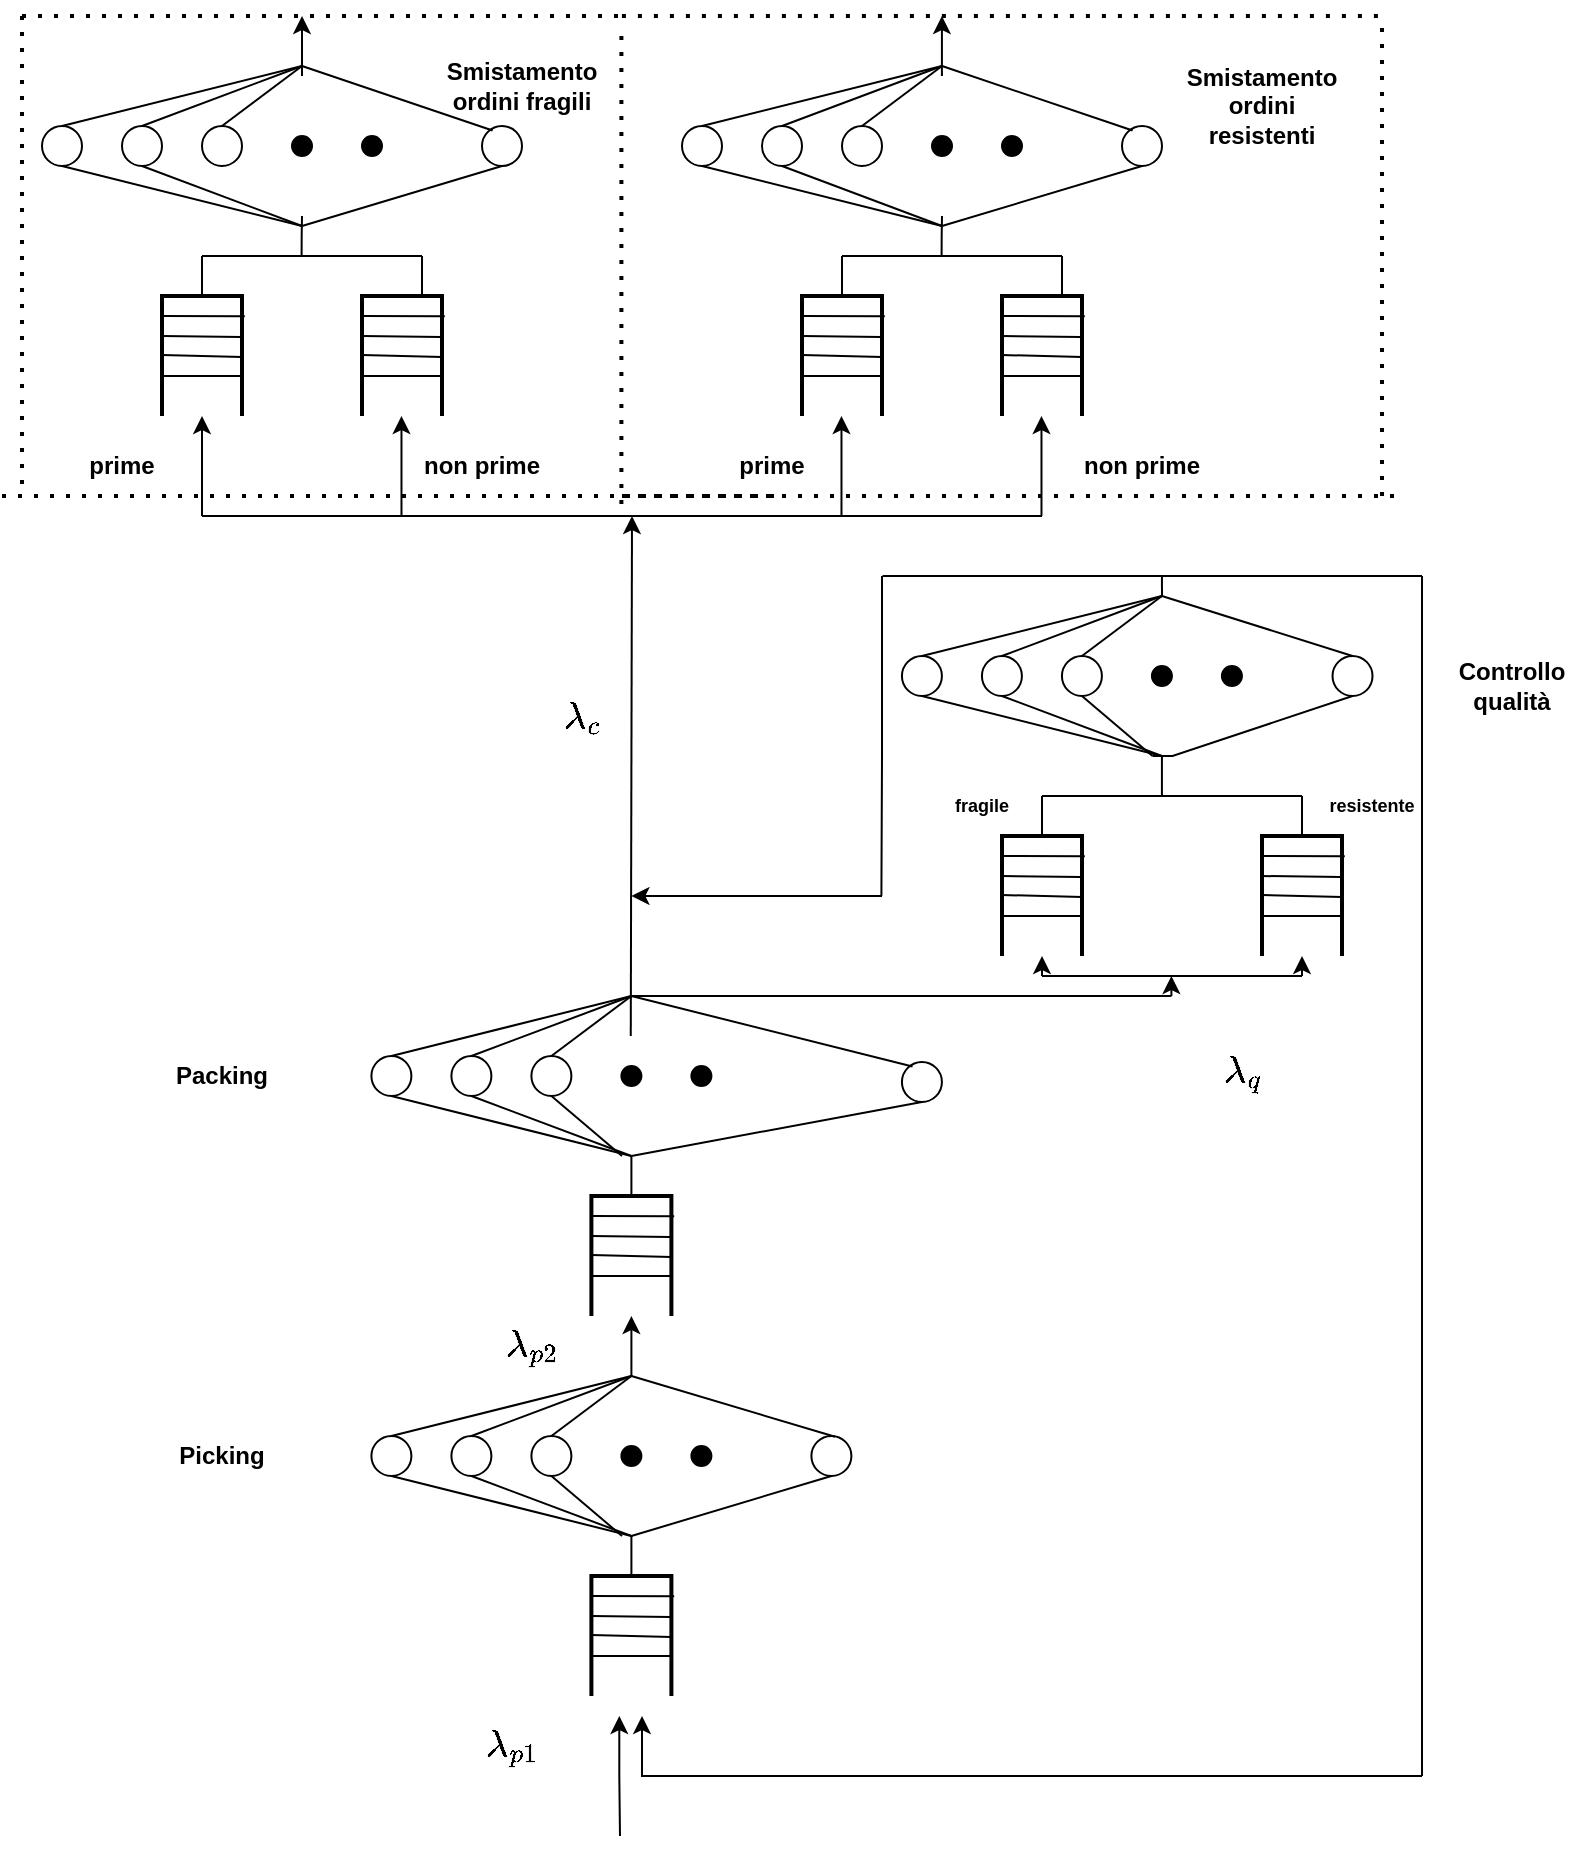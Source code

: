 <mxfile version="22.1.4" type="device">
  <diagram name="Page-1" id="pixynpPR6200rgd4amtk">
    <mxGraphModel dx="1050" dy="566" grid="1" gridSize="10" guides="1" tooltips="1" connect="1" arrows="1" fold="1" page="1" pageScale="1" pageWidth="850" pageHeight="1100" math="1" shadow="0">
      <root>
        <mxCell id="0" />
        <mxCell id="1" parent="0" />
        <mxCell id="YC6k3Qt9G7ucdBLYfMGG-113" value="" style="endArrow=classic;html=1;rounded=0;" parent="1" edge="1">
          <mxGeometry width="50" height="50" relative="1" as="geometry">
            <mxPoint x="319" y="930" as="sourcePoint" />
            <mxPoint x="318.65" y="870" as="targetPoint" />
            <Array as="points">
              <mxPoint x="318.65" y="900" />
            </Array>
          </mxGeometry>
        </mxCell>
        <mxCell id="YC6k3Qt9G7ucdBLYfMGG-193" value="" style="strokeWidth=2;html=1;shape=mxgraph.flowchart.annotation_1;align=left;pointerEvents=1;rotation=90;movable=1;resizable=1;rotatable=1;deletable=1;editable=1;locked=0;connectable=1;" parent="1" vertex="1">
          <mxGeometry x="294.7" y="810" width="60" height="40" as="geometry" />
        </mxCell>
        <mxCell id="YC6k3Qt9G7ucdBLYfMGG-194" value="" style="endArrow=none;html=1;rounded=0;movable=1;resizable=1;rotatable=1;deletable=1;editable=1;locked=0;connectable=1;entryX=0.169;entryY=-0.035;entryDx=0;entryDy=0;entryPerimeter=0;" parent="1" target="YC6k3Qt9G7ucdBLYfMGG-193" edge="1">
          <mxGeometry width="50" height="50" relative="1" as="geometry">
            <mxPoint x="304.7" y="810" as="sourcePoint" />
            <mxPoint x="334.7" y="810.18" as="targetPoint" />
          </mxGeometry>
        </mxCell>
        <mxCell id="YC6k3Qt9G7ucdBLYfMGG-195" value="" style="endArrow=none;html=1;rounded=0;entryX=0.342;entryY=0.012;entryDx=0;entryDy=0;entryPerimeter=0;movable=1;resizable=1;rotatable=1;deletable=1;editable=1;locked=0;connectable=1;" parent="1" target="YC6k3Qt9G7ucdBLYfMGG-193" edge="1">
          <mxGeometry width="50" height="50" relative="1" as="geometry">
            <mxPoint x="304.7" y="820" as="sourcePoint" />
            <mxPoint x="354.7" y="770" as="targetPoint" />
          </mxGeometry>
        </mxCell>
        <mxCell id="YC6k3Qt9G7ucdBLYfMGG-196" value="" style="endArrow=none;html=1;rounded=0;entryX=0.342;entryY=0.012;entryDx=0;entryDy=0;entryPerimeter=0;movable=1;resizable=1;rotatable=1;deletable=1;editable=1;locked=0;connectable=1;" parent="1" edge="1">
          <mxGeometry width="50" height="50" relative="1" as="geometry">
            <mxPoint x="304.7" y="829.5" as="sourcePoint" />
            <mxPoint x="344.7" y="830.5" as="targetPoint" />
          </mxGeometry>
        </mxCell>
        <mxCell id="YC6k3Qt9G7ucdBLYfMGG-197" value="" style="endArrow=none;html=1;rounded=0;movable=1;resizable=1;rotatable=1;deletable=1;editable=1;locked=0;connectable=1;" parent="1" edge="1">
          <mxGeometry width="50" height="50" relative="1" as="geometry">
            <mxPoint x="304.7" y="840" as="sourcePoint" />
            <mxPoint x="344.7" y="840" as="targetPoint" />
          </mxGeometry>
        </mxCell>
        <mxCell id="YC6k3Qt9G7ucdBLYfMGG-198" value="" style="ellipse;whiteSpace=wrap;html=1;aspect=fixed;movable=1;resizable=1;rotatable=1;deletable=1;editable=1;locked=0;connectable=1;" parent="1" vertex="1">
          <mxGeometry x="194.7" y="730" width="20" height="20" as="geometry" />
        </mxCell>
        <mxCell id="YC6k3Qt9G7ucdBLYfMGG-199" value="" style="ellipse;whiteSpace=wrap;html=1;aspect=fixed;movable=1;resizable=1;rotatable=1;deletable=1;editable=1;locked=0;connectable=1;" parent="1" vertex="1">
          <mxGeometry x="234.7" y="730" width="20" height="20" as="geometry" />
        </mxCell>
        <mxCell id="YC6k3Qt9G7ucdBLYfMGG-200" value="" style="ellipse;whiteSpace=wrap;html=1;aspect=fixed;movable=1;resizable=1;rotatable=1;deletable=1;editable=1;locked=0;connectable=1;" parent="1" vertex="1">
          <mxGeometry x="274.7" y="730" width="20" height="20" as="geometry" />
        </mxCell>
        <mxCell id="YC6k3Qt9G7ucdBLYfMGG-201" value="" style="ellipse;whiteSpace=wrap;html=1;aspect=fixed;movable=1;resizable=1;rotatable=1;deletable=1;editable=1;locked=0;connectable=1;" parent="1" vertex="1">
          <mxGeometry x="414.7" y="730" width="20" height="20" as="geometry" />
        </mxCell>
        <mxCell id="YC6k3Qt9G7ucdBLYfMGG-202" value="" style="endArrow=none;html=1;rounded=0;movable=1;resizable=1;rotatable=1;deletable=1;editable=1;locked=0;connectable=1;" parent="1" edge="1">
          <mxGeometry width="50" height="50" relative="1" as="geometry">
            <mxPoint x="324.7" y="800" as="sourcePoint" />
            <mxPoint x="324.7" y="780" as="targetPoint" />
          </mxGeometry>
        </mxCell>
        <mxCell id="YC6k3Qt9G7ucdBLYfMGG-203" value="" style="endArrow=none;html=1;rounded=0;entryX=0.5;entryY=1;entryDx=0;entryDy=0;movable=1;resizable=1;rotatable=1;deletable=1;editable=1;locked=0;connectable=1;" parent="1" target="YC6k3Qt9G7ucdBLYfMGG-198" edge="1">
          <mxGeometry width="50" height="50" relative="1" as="geometry">
            <mxPoint x="324.7" y="780" as="sourcePoint" />
            <mxPoint x="374.7" y="730" as="targetPoint" />
          </mxGeometry>
        </mxCell>
        <mxCell id="YC6k3Qt9G7ucdBLYfMGG-204" value="" style="endArrow=none;html=1;rounded=0;entryX=0.5;entryY=1;entryDx=0;entryDy=0;movable=1;resizable=1;rotatable=1;deletable=1;editable=1;locked=0;connectable=1;" parent="1" target="YC6k3Qt9G7ucdBLYfMGG-199" edge="1">
          <mxGeometry width="50" height="50" relative="1" as="geometry">
            <mxPoint x="324.7" y="780" as="sourcePoint" />
            <mxPoint x="374.7" y="730" as="targetPoint" />
          </mxGeometry>
        </mxCell>
        <mxCell id="YC6k3Qt9G7ucdBLYfMGG-205" value="" style="endArrow=none;html=1;rounded=0;entryX=0.5;entryY=1;entryDx=0;entryDy=0;movable=1;resizable=1;rotatable=1;deletable=1;editable=1;locked=0;connectable=1;" parent="1" target="YC6k3Qt9G7ucdBLYfMGG-201" edge="1">
          <mxGeometry width="50" height="50" relative="1" as="geometry">
            <mxPoint x="324.7" y="780" as="sourcePoint" />
            <mxPoint x="374.7" y="730" as="targetPoint" />
          </mxGeometry>
        </mxCell>
        <mxCell id="YC6k3Qt9G7ucdBLYfMGG-206" value="" style="ellipse;whiteSpace=wrap;html=1;aspect=fixed;strokeColor=#000000;fillColor=#000000;movable=1;resizable=1;rotatable=1;deletable=1;editable=1;locked=0;connectable=1;" parent="1" vertex="1">
          <mxGeometry x="319.7" y="735" width="10" height="10" as="geometry" />
        </mxCell>
        <mxCell id="YC6k3Qt9G7ucdBLYfMGG-207" value="" style="ellipse;whiteSpace=wrap;html=1;aspect=fixed;strokeColor=#000000;fillColor=#000000;movable=1;resizable=1;rotatable=1;deletable=1;editable=1;locked=0;connectable=1;" parent="1" vertex="1">
          <mxGeometry x="354.7" y="735" width="10" height="10" as="geometry" />
        </mxCell>
        <mxCell id="YC6k3Qt9G7ucdBLYfMGG-208" value="" style="endArrow=none;html=1;rounded=0;exitX=0.5;exitY=0;exitDx=0;exitDy=0;exitPerimeter=0;movable=1;resizable=1;rotatable=1;deletable=1;editable=1;locked=0;connectable=1;" parent="1" edge="1">
          <mxGeometry width="50" height="50" relative="1" as="geometry">
            <mxPoint x="204.7" y="730" as="sourcePoint" />
            <mxPoint x="324.7" y="700" as="targetPoint" />
            <Array as="points" />
          </mxGeometry>
        </mxCell>
        <mxCell id="YC6k3Qt9G7ucdBLYfMGG-209" value="" style="endArrow=none;html=1;rounded=0;" parent="1" edge="1">
          <mxGeometry width="50" height="50" relative="1" as="geometry">
            <mxPoint x="244.7" y="730" as="sourcePoint" />
            <mxPoint x="324.7" y="700" as="targetPoint" />
          </mxGeometry>
        </mxCell>
        <mxCell id="YC6k3Qt9G7ucdBLYfMGG-210" value="" style="endArrow=none;html=1;rounded=0;" parent="1" edge="1">
          <mxGeometry width="50" height="50" relative="1" as="geometry">
            <mxPoint x="284.7" y="730" as="sourcePoint" />
            <mxPoint x="324.7" y="700" as="targetPoint" />
          </mxGeometry>
        </mxCell>
        <mxCell id="YC6k3Qt9G7ucdBLYfMGG-211" value="" style="endArrow=none;html=1;rounded=0;exitX=0.593;exitY=0.019;exitDx=0;exitDy=0;exitPerimeter=0;" parent="1" source="YC6k3Qt9G7ucdBLYfMGG-201" edge="1">
          <mxGeometry width="50" height="50" relative="1" as="geometry">
            <mxPoint x="414.7" y="730" as="sourcePoint" />
            <mxPoint x="324.7" y="700" as="targetPoint" />
          </mxGeometry>
        </mxCell>
        <mxCell id="YC6k3Qt9G7ucdBLYfMGG-212" value="" style="strokeWidth=2;html=1;shape=mxgraph.flowchart.annotation_1;align=left;pointerEvents=1;rotation=90;movable=1;resizable=1;rotatable=1;deletable=1;editable=1;locked=0;connectable=1;" parent="1" vertex="1">
          <mxGeometry x="294.7" y="620" width="60" height="40" as="geometry" />
        </mxCell>
        <mxCell id="YC6k3Qt9G7ucdBLYfMGG-213" value="" style="endArrow=none;html=1;rounded=0;movable=1;resizable=1;rotatable=1;deletable=1;editable=1;locked=0;connectable=1;entryX=0.169;entryY=-0.035;entryDx=0;entryDy=0;entryPerimeter=0;" parent="1" target="YC6k3Qt9G7ucdBLYfMGG-212" edge="1">
          <mxGeometry width="50" height="50" relative="1" as="geometry">
            <mxPoint x="304.7" y="620" as="sourcePoint" />
            <mxPoint x="334.7" y="620.18" as="targetPoint" />
          </mxGeometry>
        </mxCell>
        <mxCell id="YC6k3Qt9G7ucdBLYfMGG-214" value="" style="endArrow=none;html=1;rounded=0;entryX=0.342;entryY=0.012;entryDx=0;entryDy=0;entryPerimeter=0;movable=1;resizable=1;rotatable=1;deletable=1;editable=1;locked=0;connectable=1;" parent="1" target="YC6k3Qt9G7ucdBLYfMGG-212" edge="1">
          <mxGeometry width="50" height="50" relative="1" as="geometry">
            <mxPoint x="304.7" y="630" as="sourcePoint" />
            <mxPoint x="354.7" y="580" as="targetPoint" />
          </mxGeometry>
        </mxCell>
        <mxCell id="YC6k3Qt9G7ucdBLYfMGG-215" value="" style="endArrow=none;html=1;rounded=0;entryX=0.342;entryY=0.012;entryDx=0;entryDy=0;entryPerimeter=0;movable=1;resizable=1;rotatable=1;deletable=1;editable=1;locked=0;connectable=1;" parent="1" edge="1">
          <mxGeometry width="50" height="50" relative="1" as="geometry">
            <mxPoint x="304.7" y="639.5" as="sourcePoint" />
            <mxPoint x="344.7" y="640.5" as="targetPoint" />
          </mxGeometry>
        </mxCell>
        <mxCell id="YC6k3Qt9G7ucdBLYfMGG-216" value="" style="endArrow=none;html=1;rounded=0;movable=1;resizable=1;rotatable=1;deletable=1;editable=1;locked=0;connectable=1;" parent="1" edge="1">
          <mxGeometry width="50" height="50" relative="1" as="geometry">
            <mxPoint x="304.7" y="650" as="sourcePoint" />
            <mxPoint x="344.7" y="650" as="targetPoint" />
          </mxGeometry>
        </mxCell>
        <mxCell id="YC6k3Qt9G7ucdBLYfMGG-217" value="" style="ellipse;whiteSpace=wrap;html=1;aspect=fixed;movable=1;resizable=1;rotatable=1;deletable=1;editable=1;locked=0;connectable=1;" parent="1" vertex="1">
          <mxGeometry x="194.7" y="540" width="20" height="20" as="geometry" />
        </mxCell>
        <mxCell id="YC6k3Qt9G7ucdBLYfMGG-218" value="" style="ellipse;whiteSpace=wrap;html=1;aspect=fixed;movable=1;resizable=1;rotatable=1;deletable=1;editable=1;locked=0;connectable=1;" parent="1" vertex="1">
          <mxGeometry x="234.7" y="540" width="20" height="20" as="geometry" />
        </mxCell>
        <mxCell id="YC6k3Qt9G7ucdBLYfMGG-219" value="" style="ellipse;whiteSpace=wrap;html=1;aspect=fixed;movable=1;resizable=1;rotatable=1;deletable=1;editable=1;locked=0;connectable=1;" parent="1" vertex="1">
          <mxGeometry x="274.7" y="540" width="20" height="20" as="geometry" />
        </mxCell>
        <mxCell id="YC6k3Qt9G7ucdBLYfMGG-220" value="" style="ellipse;whiteSpace=wrap;html=1;aspect=fixed;movable=1;resizable=1;rotatable=1;deletable=1;editable=1;locked=0;connectable=1;" parent="1" vertex="1">
          <mxGeometry x="459.96" y="543" width="20" height="20" as="geometry" />
        </mxCell>
        <mxCell id="YC6k3Qt9G7ucdBLYfMGG-221" value="" style="endArrow=none;html=1;rounded=0;movable=1;resizable=1;rotatable=1;deletable=1;editable=1;locked=0;connectable=1;" parent="1" edge="1">
          <mxGeometry width="50" height="50" relative="1" as="geometry">
            <mxPoint x="324.7" y="610" as="sourcePoint" />
            <mxPoint x="324.7" y="590" as="targetPoint" />
          </mxGeometry>
        </mxCell>
        <mxCell id="YC6k3Qt9G7ucdBLYfMGG-222" value="" style="endArrow=none;html=1;rounded=0;entryX=0.5;entryY=1;entryDx=0;entryDy=0;movable=1;resizable=1;rotatable=1;deletable=1;editable=1;locked=0;connectable=1;" parent="1" target="YC6k3Qt9G7ucdBLYfMGG-217" edge="1">
          <mxGeometry width="50" height="50" relative="1" as="geometry">
            <mxPoint x="324.7" y="590" as="sourcePoint" />
            <mxPoint x="374.7" y="540" as="targetPoint" />
          </mxGeometry>
        </mxCell>
        <mxCell id="YC6k3Qt9G7ucdBLYfMGG-223" value="" style="endArrow=none;html=1;rounded=0;entryX=0.5;entryY=1;entryDx=0;entryDy=0;movable=1;resizable=1;rotatable=1;deletable=1;editable=1;locked=0;connectable=1;" parent="1" target="YC6k3Qt9G7ucdBLYfMGG-218" edge="1">
          <mxGeometry width="50" height="50" relative="1" as="geometry">
            <mxPoint x="324.7" y="590" as="sourcePoint" />
            <mxPoint x="374.7" y="540" as="targetPoint" />
          </mxGeometry>
        </mxCell>
        <mxCell id="YC6k3Qt9G7ucdBLYfMGG-224" value="" style="endArrow=none;html=1;rounded=0;entryX=0.5;entryY=1;entryDx=0;entryDy=0;movable=1;resizable=1;rotatable=1;deletable=1;editable=1;locked=0;connectable=1;" parent="1" target="YC6k3Qt9G7ucdBLYfMGG-220" edge="1">
          <mxGeometry width="50" height="50" relative="1" as="geometry">
            <mxPoint x="324.7" y="590" as="sourcePoint" />
            <mxPoint x="374.7" y="540" as="targetPoint" />
          </mxGeometry>
        </mxCell>
        <mxCell id="YC6k3Qt9G7ucdBLYfMGG-225" value="" style="ellipse;whiteSpace=wrap;html=1;aspect=fixed;strokeColor=#000000;fillColor=#000000;movable=1;resizable=1;rotatable=1;deletable=1;editable=1;locked=0;connectable=1;" parent="1" vertex="1">
          <mxGeometry x="319.7" y="545" width="10" height="10" as="geometry" />
        </mxCell>
        <mxCell id="YC6k3Qt9G7ucdBLYfMGG-226" value="" style="ellipse;whiteSpace=wrap;html=1;aspect=fixed;strokeColor=#000000;fillColor=#000000;movable=1;resizable=1;rotatable=1;deletable=1;editable=1;locked=0;connectable=1;" parent="1" vertex="1">
          <mxGeometry x="354.7" y="545" width="10" height="10" as="geometry" />
        </mxCell>
        <mxCell id="YC6k3Qt9G7ucdBLYfMGG-227" value="" style="endArrow=none;html=1;rounded=0;exitX=0.5;exitY=0;exitDx=0;exitDy=0;exitPerimeter=0;movable=1;resizable=1;rotatable=1;deletable=1;editable=1;locked=0;connectable=1;" parent="1" edge="1">
          <mxGeometry width="50" height="50" relative="1" as="geometry">
            <mxPoint x="204.7" y="540" as="sourcePoint" />
            <mxPoint x="324.7" y="510" as="targetPoint" />
            <Array as="points" />
          </mxGeometry>
        </mxCell>
        <mxCell id="YC6k3Qt9G7ucdBLYfMGG-228" value="" style="endArrow=none;html=1;rounded=0;" parent="1" edge="1">
          <mxGeometry width="50" height="50" relative="1" as="geometry">
            <mxPoint x="244.7" y="540" as="sourcePoint" />
            <mxPoint x="324.7" y="510" as="targetPoint" />
          </mxGeometry>
        </mxCell>
        <mxCell id="YC6k3Qt9G7ucdBLYfMGG-229" value="" style="endArrow=none;html=1;rounded=0;" parent="1" edge="1">
          <mxGeometry width="50" height="50" relative="1" as="geometry">
            <mxPoint x="284.7" y="540" as="sourcePoint" />
            <mxPoint x="324.7" y="510" as="targetPoint" />
          </mxGeometry>
        </mxCell>
        <mxCell id="YC6k3Qt9G7ucdBLYfMGG-230" value="" style="endArrow=none;html=1;rounded=0;exitX=0.265;exitY=0.113;exitDx=0;exitDy=0;exitPerimeter=0;" parent="1" source="YC6k3Qt9G7ucdBLYfMGG-220" edge="1">
          <mxGeometry width="50" height="50" relative="1" as="geometry">
            <mxPoint x="414.7" y="540" as="sourcePoint" />
            <mxPoint x="324.7" y="510" as="targetPoint" />
          </mxGeometry>
        </mxCell>
        <mxCell id="YC6k3Qt9G7ucdBLYfMGG-231" value="" style="endArrow=classic;html=1;rounded=0;entryX=1;entryY=0.5;entryDx=0;entryDy=0;entryPerimeter=0;" parent="1" target="YC6k3Qt9G7ucdBLYfMGG-212" edge="1">
          <mxGeometry width="50" height="50" relative="1" as="geometry">
            <mxPoint x="324.7" y="700" as="sourcePoint" />
            <mxPoint x="374.7" y="650" as="targetPoint" />
          </mxGeometry>
        </mxCell>
        <mxCell id="YC6k3Qt9G7ucdBLYfMGG-232" value="" style="endArrow=classic;html=1;rounded=0;" parent="1" edge="1">
          <mxGeometry width="50" height="50" relative="1" as="geometry">
            <mxPoint x="324.38" y="530" as="sourcePoint" />
            <mxPoint x="325" y="270" as="targetPoint" />
          </mxGeometry>
        </mxCell>
        <mxCell id="YC6k3Qt9G7ucdBLYfMGG-257" value="" style="ellipse;whiteSpace=wrap;html=1;aspect=fixed;movable=1;resizable=1;rotatable=1;deletable=1;editable=1;locked=0;connectable=1;" parent="1" vertex="1">
          <mxGeometry x="459.96" y="340" width="20" height="20" as="geometry" />
        </mxCell>
        <mxCell id="YC6k3Qt9G7ucdBLYfMGG-258" value="" style="ellipse;whiteSpace=wrap;html=1;aspect=fixed;movable=1;resizable=1;rotatable=1;deletable=1;editable=1;locked=0;connectable=1;" parent="1" vertex="1">
          <mxGeometry x="499.96" y="340" width="20" height="20" as="geometry" />
        </mxCell>
        <mxCell id="YC6k3Qt9G7ucdBLYfMGG-259" value="" style="ellipse;whiteSpace=wrap;html=1;aspect=fixed;movable=1;resizable=1;rotatable=1;deletable=1;editable=1;locked=0;connectable=1;" parent="1" vertex="1">
          <mxGeometry x="539.96" y="340" width="20" height="20" as="geometry" />
        </mxCell>
        <mxCell id="YC6k3Qt9G7ucdBLYfMGG-260" value="" style="ellipse;whiteSpace=wrap;html=1;aspect=fixed;movable=1;resizable=1;rotatable=1;deletable=1;editable=1;locked=0;connectable=1;" parent="1" vertex="1">
          <mxGeometry x="675.26" y="340" width="20" height="20" as="geometry" />
        </mxCell>
        <mxCell id="YC6k3Qt9G7ucdBLYfMGG-261" value="" style="endArrow=none;html=1;rounded=0;movable=1;resizable=1;rotatable=1;deletable=1;editable=1;locked=0;connectable=1;" parent="1" edge="1">
          <mxGeometry width="50" height="50" relative="1" as="geometry">
            <mxPoint x="589.96" y="410" as="sourcePoint" />
            <mxPoint x="589.96" y="390" as="targetPoint" />
          </mxGeometry>
        </mxCell>
        <mxCell id="YC6k3Qt9G7ucdBLYfMGG-262" value="" style="endArrow=none;html=1;rounded=0;entryX=0.5;entryY=1;entryDx=0;entryDy=0;movable=1;resizable=1;rotatable=1;deletable=1;editable=1;locked=0;connectable=1;" parent="1" target="YC6k3Qt9G7ucdBLYfMGG-257" edge="1">
          <mxGeometry width="50" height="50" relative="1" as="geometry">
            <mxPoint x="589.96" y="390" as="sourcePoint" />
            <mxPoint x="639.96" y="340" as="targetPoint" />
          </mxGeometry>
        </mxCell>
        <mxCell id="YC6k3Qt9G7ucdBLYfMGG-263" value="" style="endArrow=none;html=1;rounded=0;entryX=0.5;entryY=1;entryDx=0;entryDy=0;movable=1;resizable=1;rotatable=1;deletable=1;editable=1;locked=0;connectable=1;" parent="1" target="YC6k3Qt9G7ucdBLYfMGG-258" edge="1">
          <mxGeometry width="50" height="50" relative="1" as="geometry">
            <mxPoint x="589.96" y="390" as="sourcePoint" />
            <mxPoint x="639.96" y="340" as="targetPoint" />
          </mxGeometry>
        </mxCell>
        <mxCell id="YC6k3Qt9G7ucdBLYfMGG-264" value="" style="endArrow=none;html=1;rounded=0;entryX=0.5;entryY=1;entryDx=0;entryDy=0;movable=1;resizable=1;rotatable=1;deletable=1;editable=1;locked=0;connectable=1;" parent="1" target="YC6k3Qt9G7ucdBLYfMGG-260" edge="1">
          <mxGeometry width="50" height="50" relative="1" as="geometry">
            <mxPoint x="585.26" y="390" as="sourcePoint" />
            <mxPoint x="645.26" y="320" as="targetPoint" />
            <Array as="points">
              <mxPoint x="595.26" y="390" />
            </Array>
          </mxGeometry>
        </mxCell>
        <mxCell id="YC6k3Qt9G7ucdBLYfMGG-265" value="" style="ellipse;whiteSpace=wrap;html=1;aspect=fixed;strokeColor=#000000;fillColor=#000000;movable=1;resizable=1;rotatable=1;deletable=1;editable=1;locked=0;connectable=1;" parent="1" vertex="1">
          <mxGeometry x="584.96" y="345" width="10" height="10" as="geometry" />
        </mxCell>
        <mxCell id="YC6k3Qt9G7ucdBLYfMGG-266" value="" style="ellipse;whiteSpace=wrap;html=1;aspect=fixed;strokeColor=#000000;fillColor=#000000;movable=1;resizable=1;rotatable=1;deletable=1;editable=1;locked=0;connectable=1;" parent="1" vertex="1">
          <mxGeometry x="619.96" y="345" width="10" height="10" as="geometry" />
        </mxCell>
        <mxCell id="YC6k3Qt9G7ucdBLYfMGG-267" value="" style="endArrow=none;html=1;rounded=0;exitX=0.5;exitY=0;exitDx=0;exitDy=0;exitPerimeter=0;movable=1;resizable=1;rotatable=1;deletable=1;editable=1;locked=0;connectable=1;" parent="1" edge="1">
          <mxGeometry width="50" height="50" relative="1" as="geometry">
            <mxPoint x="469.96" y="340" as="sourcePoint" />
            <mxPoint x="589.96" y="310" as="targetPoint" />
            <Array as="points" />
          </mxGeometry>
        </mxCell>
        <mxCell id="YC6k3Qt9G7ucdBLYfMGG-268" value="" style="endArrow=none;html=1;rounded=0;" parent="1" edge="1">
          <mxGeometry width="50" height="50" relative="1" as="geometry">
            <mxPoint x="509.96" y="340" as="sourcePoint" />
            <mxPoint x="589.96" y="310" as="targetPoint" />
          </mxGeometry>
        </mxCell>
        <mxCell id="YC6k3Qt9G7ucdBLYfMGG-269" value="" style="endArrow=none;html=1;rounded=0;" parent="1" edge="1">
          <mxGeometry width="50" height="50" relative="1" as="geometry">
            <mxPoint x="549.96" y="340" as="sourcePoint" />
            <mxPoint x="589.96" y="310" as="targetPoint" />
          </mxGeometry>
        </mxCell>
        <mxCell id="YC6k3Qt9G7ucdBLYfMGG-270" value="" style="endArrow=none;html=1;rounded=0;exitX=0.5;exitY=0;exitDx=0;exitDy=0;" parent="1" source="YC6k3Qt9G7ucdBLYfMGG-260" edge="1">
          <mxGeometry width="50" height="50" relative="1" as="geometry">
            <mxPoint x="685.26" y="342.26" as="sourcePoint" />
            <mxPoint x="589.96" y="310" as="targetPoint" />
          </mxGeometry>
        </mxCell>
        <mxCell id="YC6k3Qt9G7ucdBLYfMGG-273" value="" style="endArrow=none;html=1;rounded=0;" parent="1" edge="1">
          <mxGeometry width="50" height="50" relative="1" as="geometry">
            <mxPoint x="324.7" y="510" as="sourcePoint" />
            <mxPoint x="594.7" y="510" as="targetPoint" />
          </mxGeometry>
        </mxCell>
        <mxCell id="YC6k3Qt9G7ucdBLYfMGG-274" value="" style="endArrow=classic;html=1;rounded=0;" parent="1" edge="1">
          <mxGeometry width="50" height="50" relative="1" as="geometry">
            <mxPoint x="594.7" y="510" as="sourcePoint" />
            <mxPoint x="594.7" y="500" as="targetPoint" />
          </mxGeometry>
        </mxCell>
        <mxCell id="YC6k3Qt9G7ucdBLYfMGG-307" value="" style="endArrow=none;html=1;rounded=0;" parent="1" edge="1">
          <mxGeometry width="50" height="50" relative="1" as="geometry">
            <mxPoint x="590" y="310" as="sourcePoint" />
            <mxPoint x="589.96" y="300" as="targetPoint" />
          </mxGeometry>
        </mxCell>
        <mxCell id="YC6k3Qt9G7ucdBLYfMGG-308" value="" style="endArrow=none;html=1;rounded=0;" parent="1" edge="1">
          <mxGeometry width="50" height="50" relative="1" as="geometry">
            <mxPoint x="450.26" y="300" as="sourcePoint" />
            <mxPoint x="594.96" y="300" as="targetPoint" />
          </mxGeometry>
        </mxCell>
        <mxCell id="YC6k3Qt9G7ucdBLYfMGG-309" value="" style="endArrow=none;html=1;rounded=0;" parent="1" edge="1">
          <mxGeometry width="50" height="50" relative="1" as="geometry">
            <mxPoint x="449.7" y="460" as="sourcePoint" />
            <mxPoint x="450" y="300" as="targetPoint" />
            <Array as="points">
              <mxPoint x="450" y="390" />
            </Array>
          </mxGeometry>
        </mxCell>
        <mxCell id="YC6k3Qt9G7ucdBLYfMGG-310" value="" style="endArrow=classic;html=1;rounded=0;" parent="1" edge="1">
          <mxGeometry width="50" height="50" relative="1" as="geometry">
            <mxPoint x="450" y="460" as="sourcePoint" />
            <mxPoint x="324.7" y="460" as="targetPoint" />
          </mxGeometry>
        </mxCell>
        <mxCell id="YC6k3Qt9G7ucdBLYfMGG-322" value="&lt;b&gt;Picking&lt;/b&gt;" style="text;html=1;strokeColor=none;fillColor=none;align=center;verticalAlign=middle;whiteSpace=wrap;rounded=0;" parent="1" vertex="1">
          <mxGeometry x="90" y="725" width="60" height="30" as="geometry" />
        </mxCell>
        <mxCell id="YC6k3Qt9G7ucdBLYfMGG-323" value="&lt;b&gt;Packing&lt;/b&gt;" style="text;html=1;strokeColor=none;fillColor=none;align=center;verticalAlign=middle;whiteSpace=wrap;rounded=0;" parent="1" vertex="1">
          <mxGeometry x="90" y="535" width="60" height="30" as="geometry" />
        </mxCell>
        <mxCell id="YC6k3Qt9G7ucdBLYfMGG-324" value="&lt;b&gt;Smistamento ordini fragili&lt;/b&gt;" style="text;html=1;strokeColor=none;fillColor=none;align=center;verticalAlign=middle;whiteSpace=wrap;rounded=0;" parent="1" vertex="1">
          <mxGeometry x="250" y="50" width="40" height="10" as="geometry" />
        </mxCell>
        <mxCell id="YC6k3Qt9G7ucdBLYfMGG-325" value="&lt;b&gt;Controllo&lt;br&gt;qualità&lt;br&gt;&lt;/b&gt;" style="text;html=1;strokeColor=none;fillColor=none;align=center;verticalAlign=middle;whiteSpace=wrap;rounded=0;" parent="1" vertex="1">
          <mxGeometry x="735.26" y="340" width="60" height="30" as="geometry" />
        </mxCell>
        <mxCell id="YC6k3Qt9G7ucdBLYfMGG-332" value="" style="endArrow=none;html=1;rounded=0;" parent="1" edge="1">
          <mxGeometry width="50" height="50" relative="1" as="geometry">
            <mxPoint x="585.26" y="300" as="sourcePoint" />
            <mxPoint x="720" y="300" as="targetPoint" />
          </mxGeometry>
        </mxCell>
        <mxCell id="YC6k3Qt9G7ucdBLYfMGG-333" value="" style="endArrow=none;html=1;rounded=0;" parent="1" edge="1">
          <mxGeometry width="50" height="50" relative="1" as="geometry">
            <mxPoint x="720" y="300" as="sourcePoint" />
            <mxPoint x="720" y="900" as="targetPoint" />
          </mxGeometry>
        </mxCell>
        <mxCell id="iZD178p3HNZMwNOGALXq-2" value="" style="endArrow=none;html=1;rounded=0;entryX=0.5;entryY=1;entryDx=0;entryDy=0;" parent="1" target="YC6k3Qt9G7ucdBLYfMGG-259" edge="1">
          <mxGeometry width="50" height="50" relative="1" as="geometry">
            <mxPoint x="585.26" y="390" as="sourcePoint" />
            <mxPoint x="635.26" y="340" as="targetPoint" />
          </mxGeometry>
        </mxCell>
        <mxCell id="iZD178p3HNZMwNOGALXq-3" value="" style="endArrow=none;html=1;rounded=0;entryX=0.5;entryY=1;entryDx=0;entryDy=0;" parent="1" target="YC6k3Qt9G7ucdBLYfMGG-219" edge="1">
          <mxGeometry width="50" height="50" relative="1" as="geometry">
            <mxPoint x="320" y="590" as="sourcePoint" />
            <mxPoint x="370" y="540" as="targetPoint" />
          </mxGeometry>
        </mxCell>
        <mxCell id="iZD178p3HNZMwNOGALXq-5" value="" style="endArrow=none;html=1;rounded=0;entryX=0.5;entryY=1;entryDx=0;entryDy=0;" parent="1" target="YC6k3Qt9G7ucdBLYfMGG-200" edge="1">
          <mxGeometry width="50" height="50" relative="1" as="geometry">
            <mxPoint x="320" y="780" as="sourcePoint" />
            <mxPoint x="370" y="730" as="targetPoint" />
          </mxGeometry>
        </mxCell>
        <mxCell id="iZD178p3HNZMwNOGALXq-7" value="$$\lambda_{p1}$$" style="text;html=1;strokeColor=none;fillColor=none;align=center;verticalAlign=middle;whiteSpace=wrap;rounded=0;fontSize=16;" parent="1" vertex="1">
          <mxGeometry x="234.7" y="870" width="60" height="30" as="geometry" />
        </mxCell>
        <mxCell id="iZD178p3HNZMwNOGALXq-8" value="$$\lambda_{p2}$$" style="text;html=1;strokeColor=none;fillColor=none;align=center;verticalAlign=middle;whiteSpace=wrap;rounded=0;fontSize=16;" parent="1" vertex="1">
          <mxGeometry x="244.7" y="670" width="60" height="30" as="geometry" />
        </mxCell>
        <mxCell id="iZD178p3HNZMwNOGALXq-9" value="$$\lambda_{q}$$" style="text;html=1;strokeColor=none;fillColor=none;align=center;verticalAlign=middle;whiteSpace=wrap;rounded=0;fontSize=16;" parent="1" vertex="1">
          <mxGeometry x="600" y="533" width="60" height="30" as="geometry" />
        </mxCell>
        <mxCell id="iZD178p3HNZMwNOGALXq-10" value="$$\lambda_{c}$$" style="text;html=1;strokeColor=none;fillColor=none;align=center;verticalAlign=middle;whiteSpace=wrap;rounded=0;fontSize=16;" parent="1" vertex="1">
          <mxGeometry x="270" y="355" width="60" height="30" as="geometry" />
        </mxCell>
        <mxCell id="iZD178p3HNZMwNOGALXq-11" value="" style="endArrow=classic;html=1;rounded=0;" parent="1" edge="1">
          <mxGeometry width="50" height="50" relative="1" as="geometry">
            <mxPoint x="720" y="900" as="sourcePoint" />
            <mxPoint x="330" y="870" as="targetPoint" />
            <Array as="points">
              <mxPoint x="430" y="900" />
              <mxPoint x="330" y="900" />
            </Array>
          </mxGeometry>
        </mxCell>
        <mxCell id="7nIOimcutLNERPnUYAZg-52" value="&lt;b style=&quot;font-size: 9px;&quot;&gt;fragile&lt;/b&gt;" style="text;html=1;strokeColor=none;fillColor=none;align=center;verticalAlign=middle;whiteSpace=wrap;rounded=0;fontSize=9;" parent="1" vertex="1">
          <mxGeometry x="470" y="400" width="60" height="30" as="geometry" />
        </mxCell>
        <mxCell id="7nIOimcutLNERPnUYAZg-53" value="&lt;b style=&quot;font-size: 12px;&quot;&gt;prime&lt;/b&gt;" style="text;html=1;strokeColor=none;fillColor=none;align=center;verticalAlign=middle;whiteSpace=wrap;rounded=0;fontSize=12;strokeWidth=1;" parent="1" vertex="1">
          <mxGeometry x="40" y="230" width="60" height="30" as="geometry" />
        </mxCell>
        <mxCell id="7nIOimcutLNERPnUYAZg-55" value="&lt;b style=&quot;font-size: 9px;&quot;&gt;resistente&lt;/b&gt;" style="text;html=1;strokeColor=none;fillColor=none;align=center;verticalAlign=middle;whiteSpace=wrap;rounded=0;fontSize=9;" parent="1" vertex="1">
          <mxGeometry x="670" y="400" width="50" height="30" as="geometry" />
        </mxCell>
        <mxCell id="ZbLIZV5aXGfysJ2UrEqH-7" value="" style="endArrow=none;html=1;rounded=0;" parent="1" edge="1">
          <mxGeometry width="50" height="50" relative="1" as="geometry">
            <mxPoint x="530" y="500" as="sourcePoint" />
            <mxPoint x="660" y="500" as="targetPoint" />
          </mxGeometry>
        </mxCell>
        <mxCell id="ZbLIZV5aXGfysJ2UrEqH-10" value="" style="strokeWidth=2;html=1;shape=mxgraph.flowchart.annotation_1;align=left;pointerEvents=1;rotation=90;movable=1;resizable=1;rotatable=1;deletable=1;editable=1;locked=0;connectable=1;" parent="1" vertex="1">
          <mxGeometry x="500" y="440.0" width="60" height="40" as="geometry" />
        </mxCell>
        <mxCell id="ZbLIZV5aXGfysJ2UrEqH-11" value="" style="endArrow=none;html=1;rounded=0;movable=1;resizable=1;rotatable=1;deletable=1;editable=1;locked=0;connectable=1;entryX=0.169;entryY=-0.035;entryDx=0;entryDy=0;entryPerimeter=0;" parent="1" target="ZbLIZV5aXGfysJ2UrEqH-10" edge="1">
          <mxGeometry width="50" height="50" relative="1" as="geometry">
            <mxPoint x="510" y="440.0" as="sourcePoint" />
            <mxPoint x="540" y="440.18" as="targetPoint" />
          </mxGeometry>
        </mxCell>
        <mxCell id="ZbLIZV5aXGfysJ2UrEqH-12" value="" style="endArrow=none;html=1;rounded=0;entryX=0.342;entryY=0.012;entryDx=0;entryDy=0;entryPerimeter=0;" parent="1" target="ZbLIZV5aXGfysJ2UrEqH-10" edge="1">
          <mxGeometry width="50" height="50" relative="1" as="geometry">
            <mxPoint x="510" y="450.0" as="sourcePoint" />
            <mxPoint x="560" y="400.0" as="targetPoint" />
          </mxGeometry>
        </mxCell>
        <mxCell id="ZbLIZV5aXGfysJ2UrEqH-13" value="" style="endArrow=none;html=1;rounded=0;entryX=0.342;entryY=0.012;entryDx=0;entryDy=0;entryPerimeter=0;" parent="1" edge="1">
          <mxGeometry width="50" height="50" relative="1" as="geometry">
            <mxPoint x="510" y="459.5" as="sourcePoint" />
            <mxPoint x="550" y="460.5" as="targetPoint" />
          </mxGeometry>
        </mxCell>
        <mxCell id="ZbLIZV5aXGfysJ2UrEqH-14" value="" style="endArrow=none;html=1;rounded=0;" parent="1" edge="1">
          <mxGeometry width="50" height="50" relative="1" as="geometry">
            <mxPoint x="510" y="470.0" as="sourcePoint" />
            <mxPoint x="550" y="470.0" as="targetPoint" />
          </mxGeometry>
        </mxCell>
        <mxCell id="ZbLIZV5aXGfysJ2UrEqH-16" value="" style="endArrow=none;html=1;rounded=0;" parent="1" edge="1">
          <mxGeometry width="50" height="50" relative="1" as="geometry">
            <mxPoint x="530" y="410" as="sourcePoint" />
            <mxPoint x="660" y="410" as="targetPoint" />
            <Array as="points">
              <mxPoint x="540" y="410" />
            </Array>
          </mxGeometry>
        </mxCell>
        <mxCell id="ZbLIZV5aXGfysJ2UrEqH-17" value="" style="strokeWidth=2;html=1;shape=mxgraph.flowchart.annotation_1;align=left;pointerEvents=1;rotation=90;movable=1;resizable=1;rotatable=1;deletable=1;editable=1;locked=0;connectable=1;" parent="1" vertex="1">
          <mxGeometry x="630" y="440" width="60" height="40" as="geometry" />
        </mxCell>
        <mxCell id="ZbLIZV5aXGfysJ2UrEqH-18" value="" style="endArrow=none;html=1;rounded=0;movable=1;resizable=1;rotatable=1;deletable=1;editable=1;locked=0;connectable=1;entryX=0.169;entryY=-0.035;entryDx=0;entryDy=0;entryPerimeter=0;" parent="1" target="ZbLIZV5aXGfysJ2UrEqH-17" edge="1">
          <mxGeometry width="50" height="50" relative="1" as="geometry">
            <mxPoint x="640" y="440" as="sourcePoint" />
            <mxPoint x="670" y="440.18" as="targetPoint" />
          </mxGeometry>
        </mxCell>
        <mxCell id="ZbLIZV5aXGfysJ2UrEqH-19" value="" style="endArrow=none;html=1;rounded=0;entryX=0.342;entryY=0.012;entryDx=0;entryDy=0;entryPerimeter=0;" parent="1" target="ZbLIZV5aXGfysJ2UrEqH-17" edge="1">
          <mxGeometry width="50" height="50" relative="1" as="geometry">
            <mxPoint x="640" y="450" as="sourcePoint" />
            <mxPoint x="690" y="400" as="targetPoint" />
          </mxGeometry>
        </mxCell>
        <mxCell id="ZbLIZV5aXGfysJ2UrEqH-20" value="" style="endArrow=none;html=1;rounded=0;entryX=0.342;entryY=0.012;entryDx=0;entryDy=0;entryPerimeter=0;" parent="1" edge="1">
          <mxGeometry width="50" height="50" relative="1" as="geometry">
            <mxPoint x="640" y="459.5" as="sourcePoint" />
            <mxPoint x="680" y="460.5" as="targetPoint" />
          </mxGeometry>
        </mxCell>
        <mxCell id="ZbLIZV5aXGfysJ2UrEqH-21" value="" style="endArrow=none;html=1;rounded=0;entryX=0.5;entryY=1;entryDx=0;entryDy=0;entryPerimeter=0;exitX=0.5;exitY=0;exitDx=0;exitDy=0;exitPerimeter=0;movable=0;resizable=0;rotatable=0;deletable=0;editable=0;locked=1;connectable=0;" parent="1" edge="1">
          <mxGeometry width="50" height="50" relative="1" as="geometry">
            <mxPoint x="640" y="470" as="sourcePoint" />
            <mxPoint x="680" y="470" as="targetPoint" />
          </mxGeometry>
        </mxCell>
        <mxCell id="ZbLIZV5aXGfysJ2UrEqH-23" value="" style="endArrow=classic;html=1;rounded=0;" parent="1" target="ZbLIZV5aXGfysJ2UrEqH-10" edge="1">
          <mxGeometry width="50" height="50" relative="1" as="geometry">
            <mxPoint x="530" y="500" as="sourcePoint" />
            <mxPoint x="580" y="450" as="targetPoint" />
          </mxGeometry>
        </mxCell>
        <mxCell id="ZbLIZV5aXGfysJ2UrEqH-24" value="" style="endArrow=classic;html=1;rounded=0;" parent="1" target="ZbLIZV5aXGfysJ2UrEqH-17" edge="1">
          <mxGeometry width="50" height="50" relative="1" as="geometry">
            <mxPoint x="660" y="500" as="sourcePoint" />
            <mxPoint x="710" y="450" as="targetPoint" />
          </mxGeometry>
        </mxCell>
        <mxCell id="ZbLIZV5aXGfysJ2UrEqH-25" value="" style="endArrow=none;html=1;rounded=0;" parent="1" edge="1">
          <mxGeometry width="50" height="50" relative="1" as="geometry">
            <mxPoint x="530" y="430" as="sourcePoint" />
            <mxPoint x="530" y="410" as="targetPoint" />
          </mxGeometry>
        </mxCell>
        <mxCell id="ZbLIZV5aXGfysJ2UrEqH-26" value="" style="endArrow=none;html=1;rounded=0;" parent="1" edge="1">
          <mxGeometry width="50" height="50" relative="1" as="geometry">
            <mxPoint x="660" y="430" as="sourcePoint" />
            <mxPoint x="660" y="410" as="targetPoint" />
          </mxGeometry>
        </mxCell>
        <mxCell id="ZbLIZV5aXGfysJ2UrEqH-44" value="" style="strokeWidth=2;html=1;shape=mxgraph.flowchart.annotation_1;align=left;pointerEvents=1;rotation=90;movable=1;resizable=1;rotatable=1;deletable=1;editable=1;locked=0;connectable=1;" parent="1" vertex="1">
          <mxGeometry x="80.0" y="170" width="60" height="40" as="geometry" />
        </mxCell>
        <mxCell id="ZbLIZV5aXGfysJ2UrEqH-45" value="" style="endArrow=none;html=1;rounded=0;movable=1;resizable=1;rotatable=1;deletable=1;editable=1;locked=0;connectable=1;entryX=0.169;entryY=-0.035;entryDx=0;entryDy=0;entryPerimeter=0;" parent="1" target="ZbLIZV5aXGfysJ2UrEqH-44" edge="1">
          <mxGeometry width="50" height="50" relative="1" as="geometry">
            <mxPoint x="90.0" y="170" as="sourcePoint" />
            <mxPoint x="120.0" y="170.18" as="targetPoint" />
          </mxGeometry>
        </mxCell>
        <mxCell id="ZbLIZV5aXGfysJ2UrEqH-46" value="" style="endArrow=none;html=1;rounded=0;entryX=0.342;entryY=0.012;entryDx=0;entryDy=0;entryPerimeter=0;" parent="1" target="ZbLIZV5aXGfysJ2UrEqH-44" edge="1">
          <mxGeometry width="50" height="50" relative="1" as="geometry">
            <mxPoint x="90" y="180" as="sourcePoint" />
            <mxPoint x="140" y="130" as="targetPoint" />
          </mxGeometry>
        </mxCell>
        <mxCell id="ZbLIZV5aXGfysJ2UrEqH-47" value="" style="endArrow=none;html=1;rounded=0;entryX=0.342;entryY=0.012;entryDx=0;entryDy=0;entryPerimeter=0;" parent="1" edge="1">
          <mxGeometry width="50" height="50" relative="1" as="geometry">
            <mxPoint x="90" y="189.5" as="sourcePoint" />
            <mxPoint x="130" y="190.5" as="targetPoint" />
          </mxGeometry>
        </mxCell>
        <mxCell id="ZbLIZV5aXGfysJ2UrEqH-48" value="" style="endArrow=none;html=1;rounded=0;" parent="1" edge="1">
          <mxGeometry width="50" height="50" relative="1" as="geometry">
            <mxPoint x="90" y="200" as="sourcePoint" />
            <mxPoint x="130" y="200" as="targetPoint" />
          </mxGeometry>
        </mxCell>
        <mxCell id="ZbLIZV5aXGfysJ2UrEqH-50" value="" style="strokeWidth=2;html=1;shape=mxgraph.flowchart.annotation_1;align=left;pointerEvents=1;rotation=90;movable=1;resizable=1;rotatable=1;deletable=1;editable=1;locked=0;connectable=1;" parent="1" vertex="1">
          <mxGeometry x="180.0" y="170" width="60" height="40" as="geometry" />
        </mxCell>
        <mxCell id="ZbLIZV5aXGfysJ2UrEqH-51" value="" style="endArrow=none;html=1;rounded=0;movable=1;resizable=1;rotatable=1;deletable=1;editable=1;locked=0;connectable=1;entryX=0.169;entryY=-0.035;entryDx=0;entryDy=0;entryPerimeter=0;" parent="1" target="ZbLIZV5aXGfysJ2UrEqH-50" edge="1">
          <mxGeometry width="50" height="50" relative="1" as="geometry">
            <mxPoint x="190.0" y="170" as="sourcePoint" />
            <mxPoint x="220.0" y="170.18" as="targetPoint" />
          </mxGeometry>
        </mxCell>
        <mxCell id="ZbLIZV5aXGfysJ2UrEqH-52" value="" style="endArrow=none;html=1;rounded=0;entryX=0.342;entryY=0.012;entryDx=0;entryDy=0;entryPerimeter=0;" parent="1" target="ZbLIZV5aXGfysJ2UrEqH-50" edge="1">
          <mxGeometry width="50" height="50" relative="1" as="geometry">
            <mxPoint x="190" y="180" as="sourcePoint" />
            <mxPoint x="240" y="130" as="targetPoint" />
          </mxGeometry>
        </mxCell>
        <mxCell id="ZbLIZV5aXGfysJ2UrEqH-53" value="" style="endArrow=none;html=1;rounded=0;entryX=0.342;entryY=0.012;entryDx=0;entryDy=0;entryPerimeter=0;" parent="1" edge="1">
          <mxGeometry width="50" height="50" relative="1" as="geometry">
            <mxPoint x="190" y="189.5" as="sourcePoint" />
            <mxPoint x="230" y="190.5" as="targetPoint" />
          </mxGeometry>
        </mxCell>
        <mxCell id="ZbLIZV5aXGfysJ2UrEqH-54" value="" style="endArrow=none;html=1;rounded=0;" parent="1" edge="1">
          <mxGeometry width="50" height="50" relative="1" as="geometry">
            <mxPoint x="190" y="200" as="sourcePoint" />
            <mxPoint x="230" y="200" as="targetPoint" />
          </mxGeometry>
        </mxCell>
        <mxCell id="ZbLIZV5aXGfysJ2UrEqH-100" value="" style="strokeWidth=2;html=1;shape=mxgraph.flowchart.annotation_1;align=left;pointerEvents=1;rotation=90;movable=1;resizable=1;rotatable=1;deletable=1;editable=1;locked=0;connectable=1;" parent="1" vertex="1">
          <mxGeometry x="400.0" y="170" width="60" height="40" as="geometry" />
        </mxCell>
        <mxCell id="ZbLIZV5aXGfysJ2UrEqH-101" value="" style="endArrow=none;html=1;rounded=0;movable=1;resizable=1;rotatable=1;deletable=1;editable=1;locked=0;connectable=1;entryX=0.169;entryY=-0.035;entryDx=0;entryDy=0;entryPerimeter=0;" parent="1" target="ZbLIZV5aXGfysJ2UrEqH-100" edge="1">
          <mxGeometry width="50" height="50" relative="1" as="geometry">
            <mxPoint x="410.0" y="170" as="sourcePoint" />
            <mxPoint x="440.0" y="170.18" as="targetPoint" />
          </mxGeometry>
        </mxCell>
        <mxCell id="ZbLIZV5aXGfysJ2UrEqH-102" value="" style="endArrow=none;html=1;rounded=0;entryX=0.342;entryY=0.012;entryDx=0;entryDy=0;entryPerimeter=0;" parent="1" target="ZbLIZV5aXGfysJ2UrEqH-100" edge="1">
          <mxGeometry width="50" height="50" relative="1" as="geometry">
            <mxPoint x="410" y="180" as="sourcePoint" />
            <mxPoint x="460" y="130" as="targetPoint" />
          </mxGeometry>
        </mxCell>
        <mxCell id="ZbLIZV5aXGfysJ2UrEqH-103" value="" style="endArrow=none;html=1;rounded=0;entryX=0.342;entryY=0.012;entryDx=0;entryDy=0;entryPerimeter=0;" parent="1" edge="1">
          <mxGeometry width="50" height="50" relative="1" as="geometry">
            <mxPoint x="410" y="189.5" as="sourcePoint" />
            <mxPoint x="450" y="190.5" as="targetPoint" />
          </mxGeometry>
        </mxCell>
        <mxCell id="ZbLIZV5aXGfysJ2UrEqH-104" value="" style="endArrow=none;html=1;rounded=0;" parent="1" edge="1">
          <mxGeometry width="50" height="50" relative="1" as="geometry">
            <mxPoint x="410" y="200" as="sourcePoint" />
            <mxPoint x="450" y="200" as="targetPoint" />
          </mxGeometry>
        </mxCell>
        <mxCell id="ZbLIZV5aXGfysJ2UrEqH-105" value="" style="strokeWidth=2;html=1;shape=mxgraph.flowchart.annotation_1;align=left;pointerEvents=1;rotation=90;movable=1;resizable=1;rotatable=1;deletable=1;editable=1;locked=0;connectable=1;" parent="1" vertex="1">
          <mxGeometry x="500.0" y="170" width="60" height="40" as="geometry" />
        </mxCell>
        <mxCell id="ZbLIZV5aXGfysJ2UrEqH-106" value="" style="endArrow=none;html=1;rounded=0;movable=1;resizable=1;rotatable=1;deletable=1;editable=1;locked=0;connectable=1;entryX=0.169;entryY=-0.035;entryDx=0;entryDy=0;entryPerimeter=0;" parent="1" target="ZbLIZV5aXGfysJ2UrEqH-105" edge="1">
          <mxGeometry width="50" height="50" relative="1" as="geometry">
            <mxPoint x="510.0" y="170" as="sourcePoint" />
            <mxPoint x="540" y="170.18" as="targetPoint" />
          </mxGeometry>
        </mxCell>
        <mxCell id="ZbLIZV5aXGfysJ2UrEqH-107" value="" style="endArrow=none;html=1;rounded=0;entryX=0.342;entryY=0.012;entryDx=0;entryDy=0;entryPerimeter=0;" parent="1" target="ZbLIZV5aXGfysJ2UrEqH-105" edge="1">
          <mxGeometry width="50" height="50" relative="1" as="geometry">
            <mxPoint x="510" y="180" as="sourcePoint" />
            <mxPoint x="560" y="130" as="targetPoint" />
          </mxGeometry>
        </mxCell>
        <mxCell id="ZbLIZV5aXGfysJ2UrEqH-108" value="" style="endArrow=none;html=1;rounded=0;entryX=0.342;entryY=0.012;entryDx=0;entryDy=0;entryPerimeter=0;" parent="1" edge="1">
          <mxGeometry width="50" height="50" relative="1" as="geometry">
            <mxPoint x="510" y="189.5" as="sourcePoint" />
            <mxPoint x="550" y="190.5" as="targetPoint" />
          </mxGeometry>
        </mxCell>
        <mxCell id="ZbLIZV5aXGfysJ2UrEqH-109" value="" style="endArrow=none;html=1;rounded=0;" parent="1" edge="1">
          <mxGeometry width="50" height="50" relative="1" as="geometry">
            <mxPoint x="510" y="200" as="sourcePoint" />
            <mxPoint x="550" y="200" as="targetPoint" />
          </mxGeometry>
        </mxCell>
        <mxCell id="ZbLIZV5aXGfysJ2UrEqH-110" value="" style="endArrow=none;html=1;rounded=0;" parent="1" edge="1">
          <mxGeometry width="50" height="50" relative="1" as="geometry">
            <mxPoint x="110" y="270" as="sourcePoint" />
            <mxPoint x="530" y="270" as="targetPoint" />
          </mxGeometry>
        </mxCell>
        <mxCell id="ZbLIZV5aXGfysJ2UrEqH-111" value="" style="endArrow=classic;html=1;rounded=0;" parent="1" target="ZbLIZV5aXGfysJ2UrEqH-44" edge="1">
          <mxGeometry width="50" height="50" relative="1" as="geometry">
            <mxPoint x="110" y="270" as="sourcePoint" />
            <mxPoint x="160" y="220" as="targetPoint" />
          </mxGeometry>
        </mxCell>
        <mxCell id="ZbLIZV5aXGfysJ2UrEqH-112" value="" style="endArrow=classic;html=1;rounded=0;" parent="1" edge="1">
          <mxGeometry width="50" height="50" relative="1" as="geometry">
            <mxPoint x="209.74" y="270" as="sourcePoint" />
            <mxPoint x="209.74" y="220" as="targetPoint" />
          </mxGeometry>
        </mxCell>
        <mxCell id="ZbLIZV5aXGfysJ2UrEqH-114" value="" style="endArrow=classic;html=1;rounded=0;" parent="1" edge="1">
          <mxGeometry width="50" height="50" relative="1" as="geometry">
            <mxPoint x="429.74" y="270" as="sourcePoint" />
            <mxPoint x="429.74" y="220" as="targetPoint" />
          </mxGeometry>
        </mxCell>
        <mxCell id="ZbLIZV5aXGfysJ2UrEqH-115" value="" style="endArrow=classic;html=1;rounded=0;" parent="1" edge="1">
          <mxGeometry width="50" height="50" relative="1" as="geometry">
            <mxPoint x="529.74" y="270" as="sourcePoint" />
            <mxPoint x="529.74" y="220" as="targetPoint" />
          </mxGeometry>
        </mxCell>
        <mxCell id="ZbLIZV5aXGfysJ2UrEqH-116" value="&lt;b&gt;Smistamento ordini resistenti&lt;/b&gt;" style="text;html=1;strokeColor=none;fillColor=none;align=center;verticalAlign=middle;whiteSpace=wrap;rounded=0;" parent="1" vertex="1">
          <mxGeometry x="610" y="50" width="60" height="30" as="geometry" />
        </mxCell>
        <mxCell id="ZbLIZV5aXGfysJ2UrEqH-117" value="&lt;b style=&quot;font-size: 12px;&quot;&gt;prime&lt;/b&gt;" style="text;html=1;strokeColor=none;fillColor=none;align=center;verticalAlign=middle;whiteSpace=wrap;rounded=0;fontSize=12;" parent="1" vertex="1">
          <mxGeometry x="365" y="230" width="60" height="30" as="geometry" />
        </mxCell>
        <mxCell id="ZbLIZV5aXGfysJ2UrEqH-118" value="&lt;b style=&quot;font-size: 12px;&quot;&gt;non prime&lt;/b&gt;" style="text;html=1;strokeColor=none;fillColor=none;align=center;verticalAlign=middle;whiteSpace=wrap;rounded=0;fontSize=12;" parent="1" vertex="1">
          <mxGeometry x="220" y="230" width="60" height="30" as="geometry" />
        </mxCell>
        <mxCell id="ZbLIZV5aXGfysJ2UrEqH-119" value="&lt;b style=&quot;font-size: 12px;&quot;&gt;non prime&lt;/b&gt;" style="text;html=1;strokeColor=none;fillColor=none;align=center;verticalAlign=middle;whiteSpace=wrap;rounded=0;fontSize=12;" parent="1" vertex="1">
          <mxGeometry x="550" y="230" width="60" height="30" as="geometry" />
        </mxCell>
        <mxCell id="ZbLIZV5aXGfysJ2UrEqH-120" value="" style="ellipse;whiteSpace=wrap;html=1;aspect=fixed;movable=1;resizable=1;rotatable=1;deletable=1;editable=1;locked=0;connectable=1;" parent="1" vertex="1">
          <mxGeometry x="30" y="75" width="20" height="20" as="geometry" />
        </mxCell>
        <mxCell id="ZbLIZV5aXGfysJ2UrEqH-121" value="" style="ellipse;whiteSpace=wrap;html=1;aspect=fixed;movable=1;resizable=1;rotatable=1;deletable=1;editable=1;locked=0;connectable=1;" parent="1" vertex="1">
          <mxGeometry x="70" y="75" width="20" height="20" as="geometry" />
        </mxCell>
        <mxCell id="ZbLIZV5aXGfysJ2UrEqH-122" value="" style="ellipse;whiteSpace=wrap;html=1;aspect=fixed;movable=1;resizable=1;rotatable=1;deletable=1;editable=1;locked=0;connectable=1;" parent="1" vertex="1">
          <mxGeometry x="110" y="75" width="20" height="20" as="geometry" />
        </mxCell>
        <mxCell id="ZbLIZV5aXGfysJ2UrEqH-123" value="" style="ellipse;whiteSpace=wrap;html=1;aspect=fixed;movable=1;resizable=1;rotatable=1;deletable=1;editable=1;locked=0;connectable=1;" parent="1" vertex="1">
          <mxGeometry x="250" y="75" width="20" height="20" as="geometry" />
        </mxCell>
        <mxCell id="ZbLIZV5aXGfysJ2UrEqH-124" value="" style="endArrow=none;html=1;rounded=0;entryX=0.5;entryY=1;entryDx=0;entryDy=0;movable=1;resizable=1;rotatable=1;deletable=1;editable=1;locked=0;connectable=1;" parent="1" target="ZbLIZV5aXGfysJ2UrEqH-120" edge="1">
          <mxGeometry width="50" height="50" relative="1" as="geometry">
            <mxPoint x="160" y="125" as="sourcePoint" />
            <mxPoint x="210" y="75" as="targetPoint" />
          </mxGeometry>
        </mxCell>
        <mxCell id="ZbLIZV5aXGfysJ2UrEqH-125" value="" style="endArrow=none;html=1;rounded=0;entryX=0.5;entryY=1;entryDx=0;entryDy=0;movable=1;resizable=1;rotatable=1;deletable=1;editable=1;locked=0;connectable=1;" parent="1" target="ZbLIZV5aXGfysJ2UrEqH-121" edge="1">
          <mxGeometry width="50" height="50" relative="1" as="geometry">
            <mxPoint x="160" y="125" as="sourcePoint" />
            <mxPoint x="210" y="75" as="targetPoint" />
          </mxGeometry>
        </mxCell>
        <mxCell id="ZbLIZV5aXGfysJ2UrEqH-126" value="" style="endArrow=none;html=1;rounded=0;entryX=0.5;entryY=1;entryDx=0;entryDy=0;movable=1;resizable=1;rotatable=1;deletable=1;editable=1;locked=0;connectable=1;" parent="1" target="ZbLIZV5aXGfysJ2UrEqH-123" edge="1">
          <mxGeometry width="50" height="50" relative="1" as="geometry">
            <mxPoint x="160" y="125" as="sourcePoint" />
            <mxPoint x="210" y="75" as="targetPoint" />
          </mxGeometry>
        </mxCell>
        <mxCell id="ZbLIZV5aXGfysJ2UrEqH-127" value="" style="ellipse;whiteSpace=wrap;html=1;aspect=fixed;strokeColor=#000000;fillColor=#000000;movable=1;resizable=1;rotatable=1;deletable=1;editable=1;locked=0;connectable=1;" parent="1" vertex="1">
          <mxGeometry x="155" y="80" width="10" height="10" as="geometry" />
        </mxCell>
        <mxCell id="ZbLIZV5aXGfysJ2UrEqH-128" value="" style="ellipse;whiteSpace=wrap;html=1;aspect=fixed;strokeColor=#000000;fillColor=#000000;movable=1;resizable=1;rotatable=1;deletable=1;editable=1;locked=0;connectable=1;" parent="1" vertex="1">
          <mxGeometry x="190" y="80" width="10" height="10" as="geometry" />
        </mxCell>
        <mxCell id="ZbLIZV5aXGfysJ2UrEqH-129" value="" style="endArrow=none;html=1;rounded=0;exitX=0.5;exitY=0;exitDx=0;exitDy=0;exitPerimeter=0;movable=1;resizable=1;rotatable=1;deletable=1;editable=1;locked=0;connectable=1;" parent="1" edge="1">
          <mxGeometry width="50" height="50" relative="1" as="geometry">
            <mxPoint x="40" y="75" as="sourcePoint" />
            <mxPoint x="160" y="45" as="targetPoint" />
            <Array as="points" />
          </mxGeometry>
        </mxCell>
        <mxCell id="ZbLIZV5aXGfysJ2UrEqH-130" value="" style="endArrow=none;html=1;rounded=0;" parent="1" edge="1">
          <mxGeometry width="50" height="50" relative="1" as="geometry">
            <mxPoint x="80" y="75" as="sourcePoint" />
            <mxPoint x="160" y="45" as="targetPoint" />
          </mxGeometry>
        </mxCell>
        <mxCell id="ZbLIZV5aXGfysJ2UrEqH-131" value="" style="endArrow=none;html=1;rounded=0;" parent="1" edge="1">
          <mxGeometry width="50" height="50" relative="1" as="geometry">
            <mxPoint x="120" y="75" as="sourcePoint" />
            <mxPoint x="160" y="45" as="targetPoint" />
          </mxGeometry>
        </mxCell>
        <mxCell id="ZbLIZV5aXGfysJ2UrEqH-132" value="" style="endArrow=none;html=1;rounded=0;exitX=0.265;exitY=0.113;exitDx=0;exitDy=0;exitPerimeter=0;" parent="1" source="ZbLIZV5aXGfysJ2UrEqH-123" edge="1">
          <mxGeometry width="50" height="50" relative="1" as="geometry">
            <mxPoint x="250" y="75" as="sourcePoint" />
            <mxPoint x="160" y="45" as="targetPoint" />
          </mxGeometry>
        </mxCell>
        <mxCell id="ZbLIZV5aXGfysJ2UrEqH-134" value="" style="ellipse;whiteSpace=wrap;html=1;aspect=fixed;movable=1;resizable=1;rotatable=1;deletable=1;editable=1;locked=0;connectable=1;" parent="1" vertex="1">
          <mxGeometry x="350" y="75" width="20" height="20" as="geometry" />
        </mxCell>
        <mxCell id="ZbLIZV5aXGfysJ2UrEqH-135" value="" style="ellipse;whiteSpace=wrap;html=1;aspect=fixed;movable=1;resizable=1;rotatable=1;deletable=1;editable=1;locked=0;connectable=1;" parent="1" vertex="1">
          <mxGeometry x="390" y="75" width="20" height="20" as="geometry" />
        </mxCell>
        <mxCell id="ZbLIZV5aXGfysJ2UrEqH-136" value="" style="ellipse;whiteSpace=wrap;html=1;aspect=fixed;movable=1;resizable=1;rotatable=1;deletable=1;editable=1;locked=0;connectable=1;" parent="1" vertex="1">
          <mxGeometry x="430" y="75" width="20" height="20" as="geometry" />
        </mxCell>
        <mxCell id="ZbLIZV5aXGfysJ2UrEqH-137" value="" style="ellipse;whiteSpace=wrap;html=1;aspect=fixed;movable=1;resizable=1;rotatable=1;deletable=1;editable=1;locked=0;connectable=1;" parent="1" vertex="1">
          <mxGeometry x="570" y="75" width="20" height="20" as="geometry" />
        </mxCell>
        <mxCell id="ZbLIZV5aXGfysJ2UrEqH-138" value="" style="endArrow=none;html=1;rounded=0;entryX=0.5;entryY=1;entryDx=0;entryDy=0;movable=1;resizable=1;rotatable=1;deletable=1;editable=1;locked=0;connectable=1;" parent="1" target="ZbLIZV5aXGfysJ2UrEqH-134" edge="1">
          <mxGeometry width="50" height="50" relative="1" as="geometry">
            <mxPoint x="480" y="125" as="sourcePoint" />
            <mxPoint x="530" y="75" as="targetPoint" />
          </mxGeometry>
        </mxCell>
        <mxCell id="ZbLIZV5aXGfysJ2UrEqH-139" value="" style="endArrow=none;html=1;rounded=0;entryX=0.5;entryY=1;entryDx=0;entryDy=0;movable=1;resizable=1;rotatable=1;deletable=1;editable=1;locked=0;connectable=1;" parent="1" target="ZbLIZV5aXGfysJ2UrEqH-135" edge="1">
          <mxGeometry width="50" height="50" relative="1" as="geometry">
            <mxPoint x="480" y="125" as="sourcePoint" />
            <mxPoint x="530" y="75" as="targetPoint" />
          </mxGeometry>
        </mxCell>
        <mxCell id="ZbLIZV5aXGfysJ2UrEqH-140" value="" style="endArrow=none;html=1;rounded=0;entryX=0.5;entryY=1;entryDx=0;entryDy=0;movable=1;resizable=1;rotatable=1;deletable=1;editable=1;locked=0;connectable=1;" parent="1" target="ZbLIZV5aXGfysJ2UrEqH-137" edge="1">
          <mxGeometry width="50" height="50" relative="1" as="geometry">
            <mxPoint x="480" y="125" as="sourcePoint" />
            <mxPoint x="530" y="75" as="targetPoint" />
          </mxGeometry>
        </mxCell>
        <mxCell id="ZbLIZV5aXGfysJ2UrEqH-141" value="" style="ellipse;whiteSpace=wrap;html=1;aspect=fixed;strokeColor=#000000;fillColor=#000000;movable=1;resizable=1;rotatable=1;deletable=1;editable=1;locked=0;connectable=1;" parent="1" vertex="1">
          <mxGeometry x="475" y="80" width="10" height="10" as="geometry" />
        </mxCell>
        <mxCell id="ZbLIZV5aXGfysJ2UrEqH-142" value="" style="ellipse;whiteSpace=wrap;html=1;aspect=fixed;strokeColor=#000000;fillColor=#000000;movable=1;resizable=1;rotatable=1;deletable=1;editable=1;locked=0;connectable=1;" parent="1" vertex="1">
          <mxGeometry x="510" y="80" width="10" height="10" as="geometry" />
        </mxCell>
        <mxCell id="ZbLIZV5aXGfysJ2UrEqH-143" value="" style="endArrow=none;html=1;rounded=0;exitX=0.5;exitY=0;exitDx=0;exitDy=0;exitPerimeter=0;movable=1;resizable=1;rotatable=1;deletable=1;editable=1;locked=0;connectable=1;" parent="1" edge="1">
          <mxGeometry width="50" height="50" relative="1" as="geometry">
            <mxPoint x="360" y="75" as="sourcePoint" />
            <mxPoint x="480" y="45" as="targetPoint" />
            <Array as="points" />
          </mxGeometry>
        </mxCell>
        <mxCell id="ZbLIZV5aXGfysJ2UrEqH-144" value="" style="endArrow=none;html=1;rounded=0;" parent="1" edge="1">
          <mxGeometry width="50" height="50" relative="1" as="geometry">
            <mxPoint x="400" y="75" as="sourcePoint" />
            <mxPoint x="480" y="45" as="targetPoint" />
          </mxGeometry>
        </mxCell>
        <mxCell id="ZbLIZV5aXGfysJ2UrEqH-145" value="" style="endArrow=none;html=1;rounded=0;" parent="1" edge="1">
          <mxGeometry width="50" height="50" relative="1" as="geometry">
            <mxPoint x="440" y="75" as="sourcePoint" />
            <mxPoint x="480" y="45" as="targetPoint" />
          </mxGeometry>
        </mxCell>
        <mxCell id="ZbLIZV5aXGfysJ2UrEqH-146" value="" style="endArrow=none;html=1;rounded=0;exitX=0.265;exitY=0.113;exitDx=0;exitDy=0;exitPerimeter=0;" parent="1" source="ZbLIZV5aXGfysJ2UrEqH-137" edge="1">
          <mxGeometry width="50" height="50" relative="1" as="geometry">
            <mxPoint x="570" y="75" as="sourcePoint" />
            <mxPoint x="480" y="45" as="targetPoint" />
          </mxGeometry>
        </mxCell>
        <mxCell id="ZbLIZV5aXGfysJ2UrEqH-147" value="" style="endArrow=none;html=1;rounded=0;movable=1;resizable=1;rotatable=1;deletable=1;editable=1;locked=0;connectable=1;" parent="1" edge="1">
          <mxGeometry width="50" height="50" relative="1" as="geometry">
            <mxPoint x="159.8" y="140.0" as="sourcePoint" />
            <mxPoint x="160" y="120" as="targetPoint" />
            <Array as="points">
              <mxPoint x="159.84" y="130" />
            </Array>
          </mxGeometry>
        </mxCell>
        <mxCell id="ZbLIZV5aXGfysJ2UrEqH-148" value="" style="endArrow=none;html=1;rounded=0;" parent="1" edge="1">
          <mxGeometry width="50" height="50" relative="1" as="geometry">
            <mxPoint x="110" y="140.0" as="sourcePoint" />
            <mxPoint x="220" y="140" as="targetPoint" />
            <Array as="points">
              <mxPoint x="120" y="140.0" />
            </Array>
          </mxGeometry>
        </mxCell>
        <mxCell id="ZbLIZV5aXGfysJ2UrEqH-149" value="" style="endArrow=none;html=1;rounded=0;" parent="1" edge="1">
          <mxGeometry width="50" height="50" relative="1" as="geometry">
            <mxPoint x="110" y="160.0" as="sourcePoint" />
            <mxPoint x="110" y="140.0" as="targetPoint" />
          </mxGeometry>
        </mxCell>
        <mxCell id="ZbLIZV5aXGfysJ2UrEqH-150" value="" style="endArrow=none;html=1;rounded=0;" parent="1" edge="1">
          <mxGeometry width="50" height="50" relative="1" as="geometry">
            <mxPoint x="220" y="160.0" as="sourcePoint" />
            <mxPoint x="220" y="140.0" as="targetPoint" />
          </mxGeometry>
        </mxCell>
        <mxCell id="ZbLIZV5aXGfysJ2UrEqH-151" value="" style="endArrow=none;html=1;rounded=0;movable=1;resizable=1;rotatable=1;deletable=1;editable=1;locked=0;connectable=1;" parent="1" edge="1">
          <mxGeometry width="50" height="50" relative="1" as="geometry">
            <mxPoint x="479.8" y="140" as="sourcePoint" />
            <mxPoint x="480" y="120" as="targetPoint" />
            <Array as="points">
              <mxPoint x="479.84" y="130.0" />
            </Array>
          </mxGeometry>
        </mxCell>
        <mxCell id="ZbLIZV5aXGfysJ2UrEqH-152" value="" style="endArrow=none;html=1;rounded=0;" parent="1" edge="1">
          <mxGeometry width="50" height="50" relative="1" as="geometry">
            <mxPoint x="430" y="140" as="sourcePoint" />
            <mxPoint x="540" y="140.0" as="targetPoint" />
            <Array as="points">
              <mxPoint x="440" y="140" />
            </Array>
          </mxGeometry>
        </mxCell>
        <mxCell id="ZbLIZV5aXGfysJ2UrEqH-153" value="" style="endArrow=none;html=1;rounded=0;" parent="1" edge="1">
          <mxGeometry width="50" height="50" relative="1" as="geometry">
            <mxPoint x="430" y="160" as="sourcePoint" />
            <mxPoint x="430" y="140" as="targetPoint" />
          </mxGeometry>
        </mxCell>
        <mxCell id="ZbLIZV5aXGfysJ2UrEqH-154" value="" style="endArrow=none;html=1;rounded=0;" parent="1" edge="1">
          <mxGeometry width="50" height="50" relative="1" as="geometry">
            <mxPoint x="540" y="160" as="sourcePoint" />
            <mxPoint x="540" y="140" as="targetPoint" />
          </mxGeometry>
        </mxCell>
        <mxCell id="ZbLIZV5aXGfysJ2UrEqH-155" value="" style="endArrow=none;dashed=1;html=1;dashPattern=1 3;strokeWidth=2;rounded=0;" parent="1" edge="1">
          <mxGeometry width="50" height="50" relative="1" as="geometry">
            <mxPoint x="20" y="20" as="sourcePoint" />
            <mxPoint x="320" y="20" as="targetPoint" />
          </mxGeometry>
        </mxCell>
        <mxCell id="ZbLIZV5aXGfysJ2UrEqH-156" value="" style="endArrow=none;dashed=1;html=1;dashPattern=1 3;strokeWidth=2;rounded=0;" parent="1" edge="1">
          <mxGeometry width="50" height="50" relative="1" as="geometry">
            <mxPoint x="319.96" y="20" as="sourcePoint" />
            <mxPoint x="700" y="20" as="targetPoint" />
          </mxGeometry>
        </mxCell>
        <mxCell id="ZbLIZV5aXGfysJ2UrEqH-157" value="" style="endArrow=none;dashed=1;html=1;dashPattern=1 3;strokeWidth=2;rounded=0;" parent="1" edge="1">
          <mxGeometry width="50" height="50" relative="1" as="geometry">
            <mxPoint x="319.7" y="30" as="sourcePoint" />
            <mxPoint x="319.7" y="270" as="targetPoint" />
          </mxGeometry>
        </mxCell>
        <mxCell id="ZbLIZV5aXGfysJ2UrEqH-158" value="" style="endArrow=none;dashed=1;html=1;dashPattern=1 3;strokeWidth=2;rounded=0;" parent="1" edge="1">
          <mxGeometry width="50" height="50" relative="1" as="geometry">
            <mxPoint x="320" y="260" as="sourcePoint" />
            <mxPoint x="710" y="260" as="targetPoint" />
          </mxGeometry>
        </mxCell>
        <mxCell id="ZbLIZV5aXGfysJ2UrEqH-159" value="" style="endArrow=none;dashed=1;html=1;dashPattern=1 3;strokeWidth=2;rounded=0;" parent="1" edge="1">
          <mxGeometry width="50" height="50" relative="1" as="geometry">
            <mxPoint x="700" y="260" as="sourcePoint" />
            <mxPoint x="700" y="20" as="targetPoint" />
          </mxGeometry>
        </mxCell>
        <mxCell id="ZbLIZV5aXGfysJ2UrEqH-160" value="" style="endArrow=none;dashed=1;html=1;dashPattern=1 3;strokeWidth=2;rounded=0;" parent="1" edge="1">
          <mxGeometry width="50" height="50" relative="1" as="geometry">
            <mxPoint x="20" y="20" as="sourcePoint" />
            <mxPoint x="20" y="260" as="targetPoint" />
          </mxGeometry>
        </mxCell>
        <mxCell id="ZbLIZV5aXGfysJ2UrEqH-161" value="" style="endArrow=none;dashed=1;html=1;dashPattern=1 3;strokeWidth=2;rounded=0;" parent="1" edge="1">
          <mxGeometry width="50" height="50" relative="1" as="geometry">
            <mxPoint x="10" y="260" as="sourcePoint" />
            <mxPoint x="400" y="260" as="targetPoint" />
          </mxGeometry>
        </mxCell>
        <mxCell id="ZbLIZV5aXGfysJ2UrEqH-162" value="" style="endArrow=classic;html=1;rounded=0;" parent="1" edge="1">
          <mxGeometry width="50" height="50" relative="1" as="geometry">
            <mxPoint x="160" y="50" as="sourcePoint" />
            <mxPoint x="160" y="20" as="targetPoint" />
          </mxGeometry>
        </mxCell>
        <mxCell id="ZbLIZV5aXGfysJ2UrEqH-163" value="" style="endArrow=classic;html=1;rounded=0;" parent="1" edge="1">
          <mxGeometry width="50" height="50" relative="1" as="geometry">
            <mxPoint x="479.96" y="50" as="sourcePoint" />
            <mxPoint x="479.96" y="20" as="targetPoint" />
          </mxGeometry>
        </mxCell>
      </root>
    </mxGraphModel>
  </diagram>
</mxfile>

